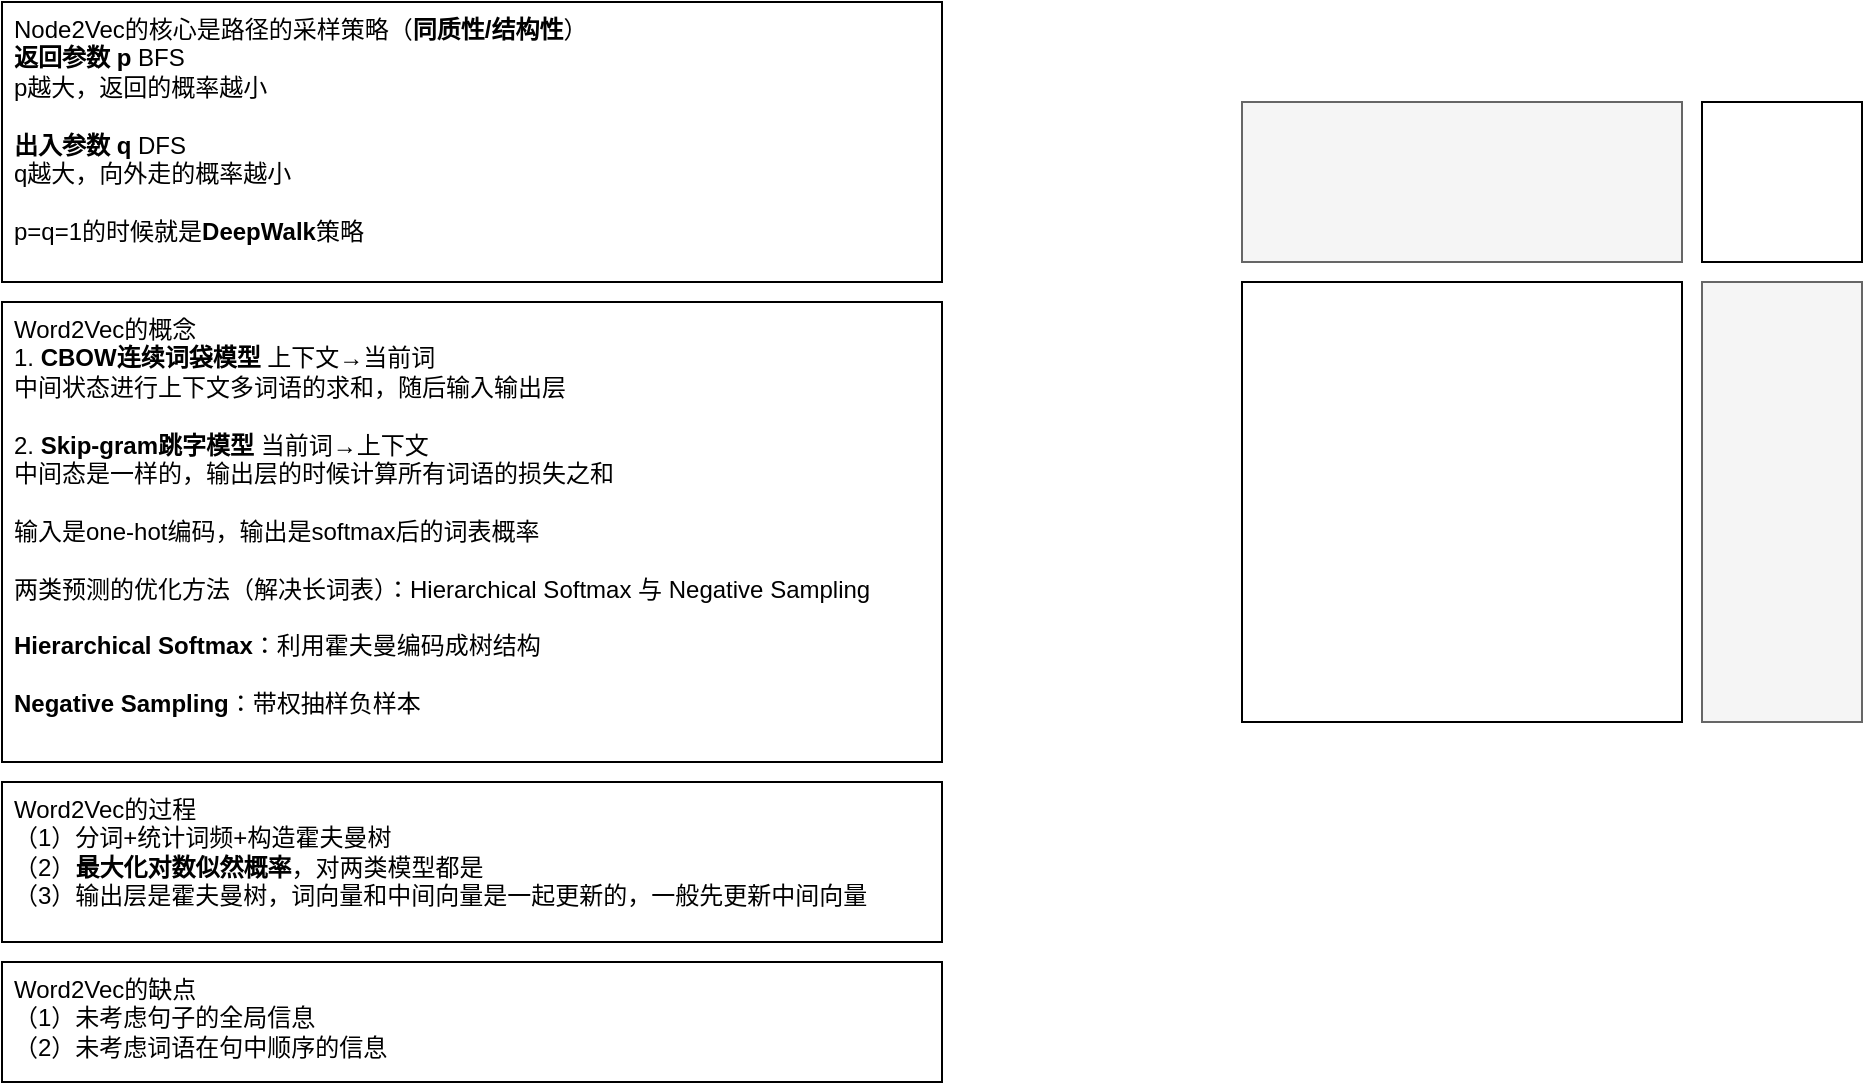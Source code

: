 <mxfile version="24.7.6">
  <diagram name="第 1 页" id="zDOgWTLFwLM5gEDVrxWN">
    <mxGraphModel dx="1786" dy="757" grid="1" gridSize="10" guides="1" tooltips="1" connect="1" arrows="1" fold="1" page="0" pageScale="1" pageWidth="827" pageHeight="1169" math="0" shadow="0">
      <root>
        <mxCell id="0" />
        <mxCell id="1" parent="0" />
        <mxCell id="E42auruJM5JTtXHaCHzA-1" value="&lt;div&gt;Node2Vec的核心是路径的采样策略（&lt;b&gt;同质性/结构性&lt;/b&gt;）&lt;/div&gt;&lt;b&gt;返回参数 p&lt;/b&gt; BFS&lt;div&gt;p越大，返回的概率越小&lt;br&gt;&lt;div&gt;&lt;br&gt;&lt;/div&gt;&lt;div&gt;&lt;b&gt;出入参数 q&lt;/b&gt; DFS&lt;/div&gt;&lt;/div&gt;&lt;div&gt;q越大，向外走的概率越小&lt;/div&gt;&lt;div&gt;&lt;br&gt;&lt;/div&gt;&lt;div&gt;p=q=1的时候就是&lt;b&gt;DeepWalk&lt;/b&gt;策略&lt;/div&gt;" style="rounded=0;whiteSpace=wrap;html=1;align=left;verticalAlign=top;spacingLeft=4;" parent="1" vertex="1">
          <mxGeometry x="-300" y="260" width="470" height="140" as="geometry" />
        </mxCell>
        <mxCell id="E42auruJM5JTtXHaCHzA-3" value="Word2Vec的概念&amp;nbsp;&lt;div&gt;1. &lt;b&gt;CBOW连续词袋模型&lt;/b&gt; 上下文→当前词&lt;/div&gt;&lt;div&gt;中间状态进行上下文多词语的求和，随后输入输出层&lt;/div&gt;&lt;div&gt;&lt;br&gt;&lt;/div&gt;&lt;div&gt;2. &lt;b&gt;Skip-gram跳字模型&lt;/b&gt; 当前词→上下文&lt;/div&gt;&lt;div&gt;中间态是一样的，输出层的时候计算所有词语的损失之和&lt;/div&gt;&lt;div&gt;&lt;br&gt;&lt;/div&gt;&lt;div&gt;输入是one-hot编码，输出是softmax后的词表概率&lt;/div&gt;&lt;div&gt;&lt;br&gt;&lt;/div&gt;&lt;div&gt;两类预测的优化方法（解决长词表）：Hierarchical Softmax 与 Negative Sampling&lt;/div&gt;&lt;div&gt;&lt;br&gt;&lt;/div&gt;&lt;div&gt;&lt;b&gt;Hierarchical Softmax&lt;/b&gt;：利用霍夫曼编码成树结构&lt;br&gt;&lt;/div&gt;&lt;div&gt;&lt;br&gt;&lt;/div&gt;&lt;div&gt;&lt;b&gt;Negative Sampling&lt;/b&gt;：带权抽样负样本&lt;br&gt;&lt;/div&gt;" style="rounded=0;whiteSpace=wrap;html=1;align=left;verticalAlign=top;spacingLeft=4;" parent="1" vertex="1">
          <mxGeometry x="-300" y="410" width="470" height="230" as="geometry" />
        </mxCell>
        <mxCell id="E42auruJM5JTtXHaCHzA-4" value="Word2Vec的过程&lt;div&gt;（1）分词+统计词频+构造霍夫曼树&lt;/div&gt;&lt;div&gt;（2）&lt;b&gt;最大化对数似然概率&lt;/b&gt;，对两类模型都是&lt;/div&gt;&lt;div&gt;（3）输出层是霍夫曼树，词向量和中间向量是一起更新的，一般先更新中间向量&amp;nbsp;&lt;/div&gt;" style="rounded=0;whiteSpace=wrap;html=1;align=left;verticalAlign=top;spacingLeft=4;" parent="1" vertex="1">
          <mxGeometry x="-300" y="650" width="470" height="80" as="geometry" />
        </mxCell>
        <mxCell id="E42auruJM5JTtXHaCHzA-5" value="Word2Vec的缺点&lt;div&gt;（1）未考虑句子的全局信息&lt;/div&gt;&lt;div&gt;（2）未考虑词语在句中顺序的信息&lt;/div&gt;" style="rounded=0;whiteSpace=wrap;html=1;align=left;verticalAlign=top;spacingLeft=4;" parent="1" vertex="1">
          <mxGeometry x="-300" y="740" width="470" height="60" as="geometry" />
        </mxCell>
        <mxCell id="Zc8_B8wsB4UqZe0BXlzT-1" value="" style="rounded=0;whiteSpace=wrap;html=1;fillColor=#f5f5f5;fontColor=#333333;strokeColor=#666666;" vertex="1" parent="1">
          <mxGeometry x="320" y="310" width="220" height="80" as="geometry" />
        </mxCell>
        <mxCell id="Zc8_B8wsB4UqZe0BXlzT-2" value="" style="rounded=0;whiteSpace=wrap;html=1;rotation=90;fillColor=#f5f5f5;fontColor=#333333;strokeColor=#666666;" vertex="1" parent="1">
          <mxGeometry x="480" y="470" width="220" height="80" as="geometry" />
        </mxCell>
        <mxCell id="Zc8_B8wsB4UqZe0BXlzT-3" value="" style="rounded=0;whiteSpace=wrap;html=1;rotation=90;" vertex="1" parent="1">
          <mxGeometry x="550" y="310" width="80" height="80" as="geometry" />
        </mxCell>
        <mxCell id="Zc8_B8wsB4UqZe0BXlzT-4" value="" style="rounded=0;whiteSpace=wrap;html=1;rotation=90;" vertex="1" parent="1">
          <mxGeometry x="320" y="400" width="220" height="220" as="geometry" />
        </mxCell>
      </root>
    </mxGraphModel>
  </diagram>
</mxfile>
